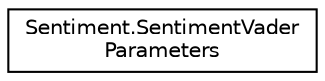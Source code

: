 digraph "Graphical Class Hierarchy"
{
  edge [fontname="Helvetica",fontsize="10",labelfontname="Helvetica",labelfontsize="10"];
  node [fontname="Helvetica",fontsize="10",shape=record];
  rankdir="LR";
  Node0 [label="Sentiment.SentimentVader\lParameters",height=0.2,width=0.4,color="black", fillcolor="white", style="filled",URL="$class_sentiment_1_1_sentiment_vader_parameters.html"];
}
